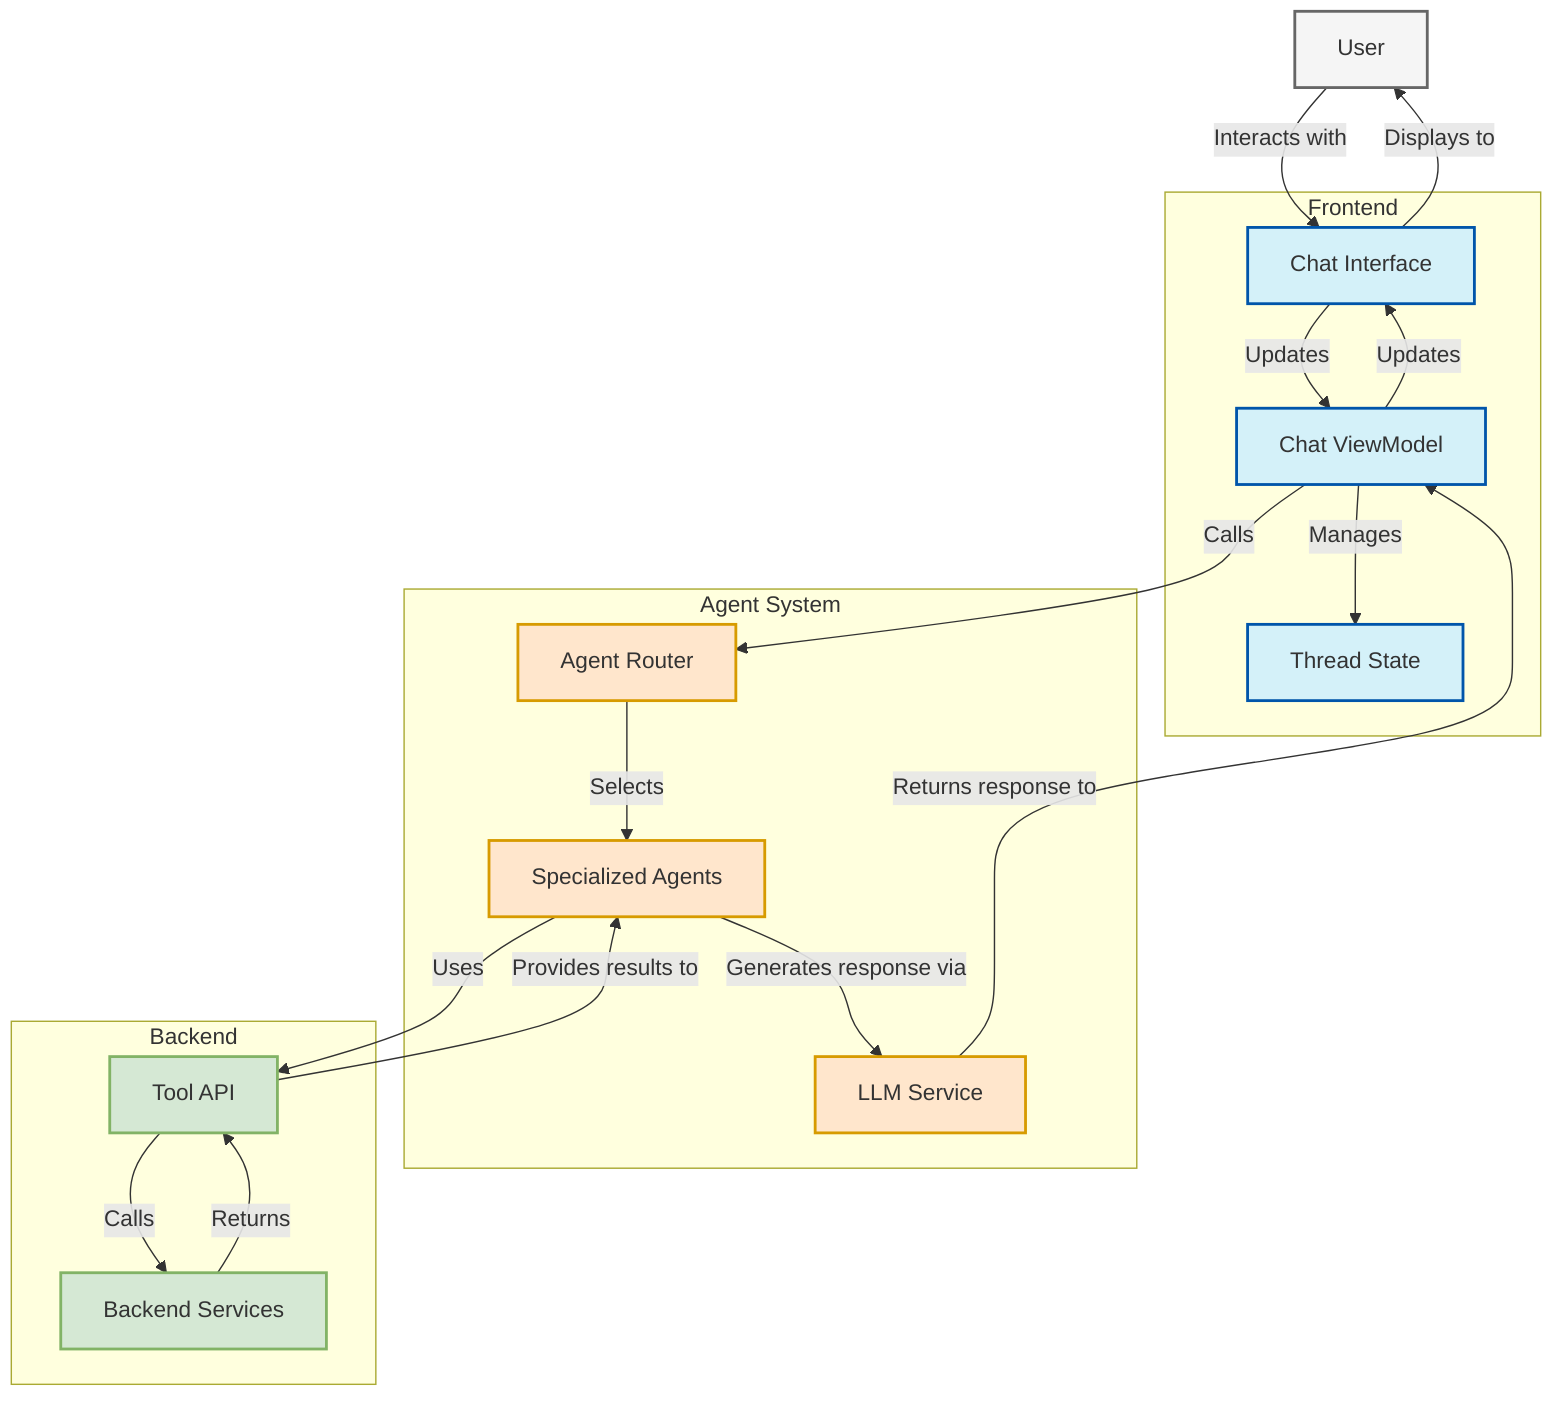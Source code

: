 graph TD
    User[User] --> |Interacts with| UI[Chat Interface]
    UI --> |Updates| VM[Chat ViewModel]
    VM --> |Manages| TS[Thread State]
    VM --> |Calls| AR[Agent Router]
    AR --> |Selects| SA[Specialized Agents]
    SA --> |Uses| TA[Tool API]
    TA --> |Calls| BS[Backend Services]
    BS --> |Returns| TA
    TA --> |Provides results to| SA
    SA --> |Generates response via| LLM[LLM Service]
    LLM --> |Returns response to| VM
    VM --> |Updates| UI
    UI --> |Displays to| User
    
    subgraph "Frontend"
        UI
        VM
        TS[Thread State]
    end
    
    subgraph "Agent System"
        AR
        SA
        LLM
    end
    
    subgraph "Backend"
        TA
        BS
    end
    
    classDef frontend fill:#d4f1f9,stroke:#05a,stroke-width:2px
    classDef agent fill:#ffe6cc,stroke:#d79b00,stroke-width:2px
    classDef backend fill:#d5e8d4,stroke:#82b366,stroke-width:2px
    classDef user fill:#f5f5f5,stroke:#666,stroke-width:2px
    
    class UI,VM,TS frontend
    class AR,SA,LLM agent
    class TA,BS backend
    class User user